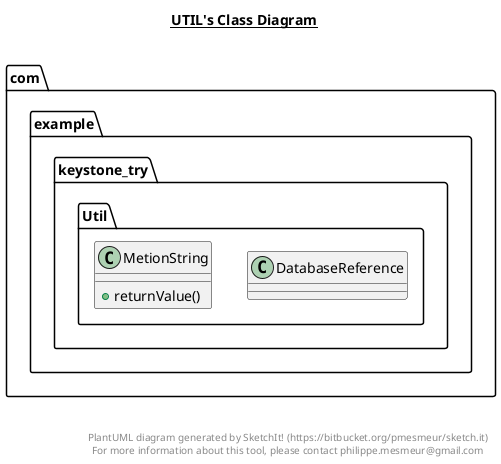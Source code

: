 @startuml

title __UTIL's Class Diagram__\n

  namespace com.example.keystone_try {
    namespace Util {
      class com.example.keystone_try.Util.DatabaseReference {
      }
    }
  }
  

  namespace com.example.keystone_try {
    namespace Util {
      class com.example.keystone_try.Util.MetionString {
          + returnValue()
      }
    }
  }
  



right footer


PlantUML diagram generated by SketchIt! (https://bitbucket.org/pmesmeur/sketch.it)
For more information about this tool, please contact philippe.mesmeur@gmail.com
endfooter

@enduml
